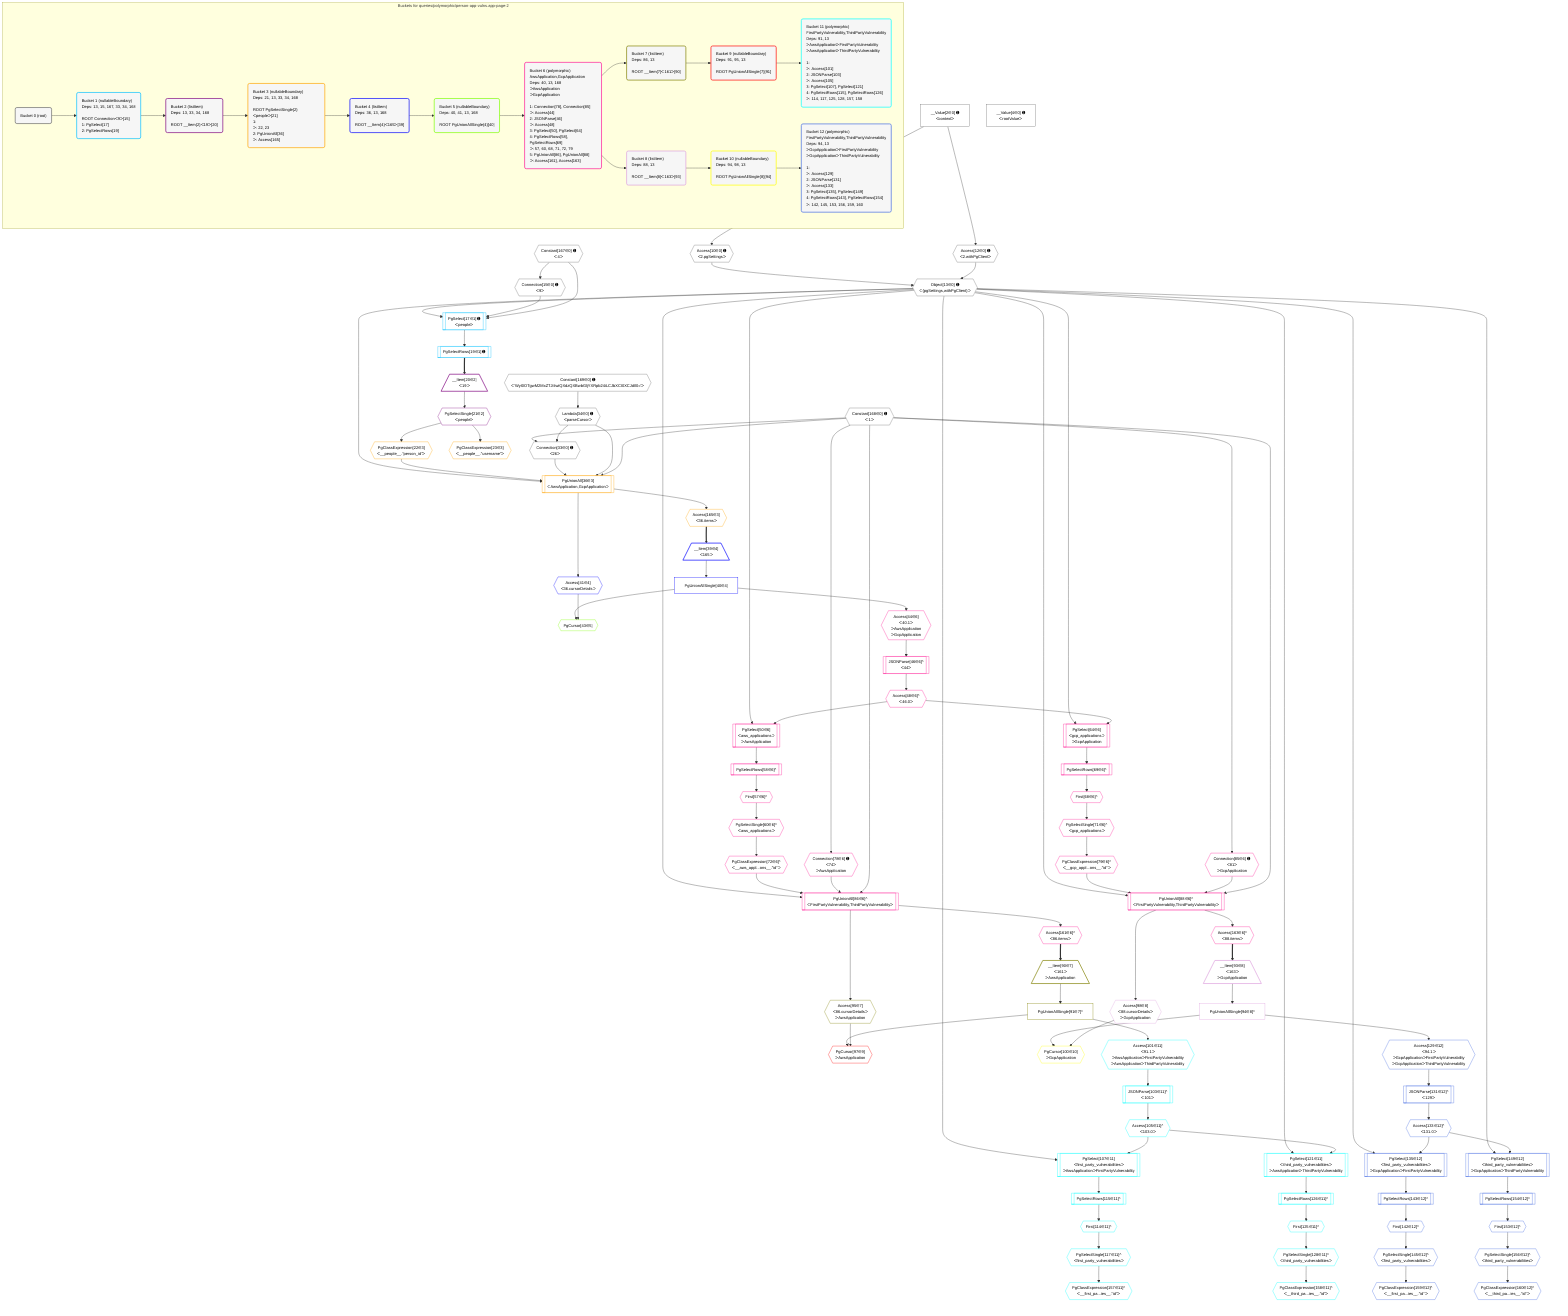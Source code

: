 %%{init: {'themeVariables': { 'fontSize': '12px'}}}%%
graph TD
    classDef path fill:#eee,stroke:#000,color:#000
    classDef plan fill:#fff,stroke-width:1px,color:#000
    classDef itemplan fill:#fff,stroke-width:2px,color:#000
    classDef unbatchedplan fill:#dff,stroke-width:1px,color:#000
    classDef sideeffectplan fill:#fcc,stroke-width:2px,color:#000
    classDef bucket fill:#f6f6f6,color:#000,stroke-width:2px,text-align:left

    subgraph "Buckets for queries/polymorphic/person-app-vulns.app-page-2"
    Bucket0("Bucket 0 (root)"):::bucket
    Bucket1("Bucket 1 (nullableBoundary)<br />Deps: 13, 15, 167, 33, 34, 168<br /><br />ROOT Connectionᐸ9ᐳ[15]<br />1: PgSelect[17]<br />2: PgSelectRows[19]"):::bucket
    Bucket2("Bucket 2 (listItem)<br />Deps: 13, 33, 34, 168<br /><br />ROOT __Item{2}ᐸ19ᐳ[20]"):::bucket
    Bucket3("Bucket 3 (nullableBoundary)<br />Deps: 21, 13, 33, 34, 168<br /><br />ROOT PgSelectSingle{2}ᐸpeopleᐳ[21]<br />1: <br />ᐳ: 22, 23<br />2: PgUnionAll[36]<br />ᐳ: Access[165]"):::bucket
    Bucket4("Bucket 4 (listItem)<br />Deps: 36, 13, 168<br /><br />ROOT __Item{4}ᐸ165ᐳ[39]"):::bucket
    Bucket5("Bucket 5 (nullableBoundary)<br />Deps: 40, 41, 13, 168<br /><br />ROOT PgUnionAllSingle{4}[40]"):::bucket
    Bucket6("Bucket 6 (polymorphic)<br />AwsApplication,GcpApplication<br />Deps: 40, 13, 168<br />ᐳAwsApplication<br />ᐳGcpApplication<br /><br />1: Connection[78], Connection[85]<br />ᐳ: Access[44]<br />2: JSONParse[46]<br />ᐳ: Access[48]<br />3: PgSelect[50], PgSelect[64]<br />4: PgSelectRows[58], PgSelectRows[69]<br />ᐳ: 57, 60, 68, 71, 72, 79<br />5: PgUnionAll[86], PgUnionAll[88]<br />ᐳ: Access[161], Access[163]"):::bucket
    Bucket7("Bucket 7 (listItem)<br />Deps: 86, 13<br /><br />ROOT __Item{7}ᐸ161ᐳ[90]"):::bucket
    Bucket8("Bucket 8 (listItem)<br />Deps: 88, 13<br /><br />ROOT __Item{8}ᐸ163ᐳ[93]"):::bucket
    Bucket9("Bucket 9 (nullableBoundary)<br />Deps: 91, 95, 13<br /><br />ROOT PgUnionAllSingle{7}[91]"):::bucket
    Bucket10("Bucket 10 (nullableBoundary)<br />Deps: 94, 98, 13<br /><br />ROOT PgUnionAllSingle{8}[94]"):::bucket
    Bucket11("Bucket 11 (polymorphic)<br />FirstPartyVulnerability,ThirdPartyVulnerability<br />Deps: 91, 13<br />ᐳAwsApplicationᐳFirstPartyVulnerability<br />ᐳAwsApplicationᐳThirdPartyVulnerability<br /><br />1: <br />ᐳ: Access[101]<br />2: JSONParse[103]<br />ᐳ: Access[105]<br />3: PgSelect[107], PgSelect[121]<br />4: PgSelectRows[115], PgSelectRows[126]<br />ᐳ: 114, 117, 125, 128, 157, 158"):::bucket
    Bucket12("Bucket 12 (polymorphic)<br />FirstPartyVulnerability,ThirdPartyVulnerability<br />Deps: 94, 13<br />ᐳGcpApplicationᐳFirstPartyVulnerability<br />ᐳGcpApplicationᐳThirdPartyVulnerability<br /><br />1: <br />ᐳ: Access[129]<br />2: JSONParse[131]<br />ᐳ: Access[133]<br />3: PgSelect[135], PgSelect[149]<br />4: PgSelectRows[143], PgSelectRows[154]<br />ᐳ: 142, 145, 153, 156, 159, 160"):::bucket
    end
    Bucket0 --> Bucket1
    Bucket1 --> Bucket2
    Bucket2 --> Bucket3
    Bucket3 --> Bucket4
    Bucket4 --> Bucket5
    Bucket5 --> Bucket6
    Bucket6 --> Bucket7 & Bucket8
    Bucket7 --> Bucket9
    Bucket8 --> Bucket10
    Bucket9 --> Bucket11
    Bucket10 --> Bucket12

    %% plan dependencies
    Object13{{"Object[13∈0] ➊<br />ᐸ{pgSettings,withPgClient}ᐳ"}}:::plan
    Access10{{"Access[10∈0] ➊<br />ᐸ2.pgSettingsᐳ"}}:::plan
    Access12{{"Access[12∈0] ➊<br />ᐸ2.withPgClientᐳ"}}:::plan
    Access10 & Access12 --> Object13
    Connection33{{"Connection[33∈0] ➊<br />ᐸ26ᐳ"}}:::plan
    Constant168{{"Constant[168∈0] ➊<br />ᐸ1ᐳ"}}:::plan
    Lambda34{{"Lambda[34∈0] ➊<br />ᐸparseCursorᐳ"}}:::plan
    Constant168 & Lambda34 --> Connection33
    __Value2["__Value[2∈0] ➊<br />ᐸcontextᐳ"]:::plan
    __Value2 --> Access10
    __Value2 --> Access12
    Connection15{{"Connection[15∈0] ➊<br />ᐸ9ᐳ"}}:::plan
    Constant167{{"Constant[167∈0] ➊<br />ᐸ4ᐳ"}}:::plan
    Constant167 --> Connection15
    Constant169{{"Constant[169∈0] ➊<br />ᐸ'WyI0OTgwM2MxZTJiIiwiQXdzQXBwbGljYXRpb24iLCJbXCI0XCJdIl0='ᐳ"}}:::plan
    Constant169 --> Lambda34
    __Value4["__Value[4∈0] ➊<br />ᐸrootValueᐳ"]:::plan
    PgSelect17[["PgSelect[17∈1] ➊<br />ᐸpeopleᐳ"]]:::plan
    Object13 & Connection15 & Constant167 --> PgSelect17
    PgSelectRows19[["PgSelectRows[19∈1] ➊"]]:::plan
    PgSelect17 --> PgSelectRows19
    __Item20[/"__Item[20∈2]<br />ᐸ19ᐳ"\]:::itemplan
    PgSelectRows19 ==> __Item20
    PgSelectSingle21{{"PgSelectSingle[21∈2]<br />ᐸpeopleᐳ"}}:::plan
    __Item20 --> PgSelectSingle21
    PgUnionAll36[["PgUnionAll[36∈3]<br />ᐸAwsApplication,GcpApplicationᐳ"]]:::plan
    PgClassExpression22{{"PgClassExpression[22∈3]<br />ᐸ__people__.”person_id”ᐳ"}}:::plan
    Object13 & PgClassExpression22 & Connection33 & Lambda34 & Constant168 --> PgUnionAll36
    PgSelectSingle21 --> PgClassExpression22
    PgClassExpression23{{"PgClassExpression[23∈3]<br />ᐸ__people__.”username”ᐳ"}}:::plan
    PgSelectSingle21 --> PgClassExpression23
    Access165{{"Access[165∈3]<br />ᐸ36.itemsᐳ"}}:::plan
    PgUnionAll36 --> Access165
    __Item39[/"__Item[39∈4]<br />ᐸ165ᐳ"\]:::itemplan
    Access165 ==> __Item39
    PgUnionAllSingle40["PgUnionAllSingle[40∈4]"]:::plan
    __Item39 --> PgUnionAllSingle40
    Access41{{"Access[41∈4]<br />ᐸ36.cursorDetailsᐳ"}}:::plan
    PgUnionAll36 --> Access41
    PgCursor43{{"PgCursor[43∈5]"}}:::plan
    PgUnionAllSingle40 & Access41 --> PgCursor43
    PgUnionAll86[["PgUnionAll[86∈6]^<br />ᐸFirstPartyVulnerability,ThirdPartyVulnerabilityᐳ"]]:::plan
    PgClassExpression72{{"PgClassExpression[72∈6]^<br />ᐸ__aws_appl...ons__.”id”ᐳ"}}:::plan
    Connection78{{"Connection[78∈6] ➊<br />ᐸ74ᐳ<br />ᐳAwsApplication"}}:::plan
    Object13 & PgClassExpression72 & Connection78 & Constant168 --> PgUnionAll86
    PgUnionAll88[["PgUnionAll[88∈6]^<br />ᐸFirstPartyVulnerability,ThirdPartyVulnerabilityᐳ"]]:::plan
    PgClassExpression79{{"PgClassExpression[79∈6]^<br />ᐸ__gcp_appl...ons__.”id”ᐳ"}}:::plan
    Connection85{{"Connection[85∈6] ➊<br />ᐸ81ᐳ<br />ᐳGcpApplication"}}:::plan
    Object13 & PgClassExpression79 & Connection85 & Constant168 --> PgUnionAll88
    PgSelect50[["PgSelect[50∈6]<br />ᐸaws_applicationsᐳ<br />ᐳAwsApplication"]]:::plan
    Access48{{"Access[48∈6]^<br />ᐸ46.0ᐳ"}}:::plan
    Object13 & Access48 --> PgSelect50
    PgSelect64[["PgSelect[64∈6]<br />ᐸgcp_applicationsᐳ<br />ᐳGcpApplication"]]:::plan
    Object13 & Access48 --> PgSelect64
    Access44{{"Access[44∈6]<br />ᐸ40.1ᐳ<br />ᐳAwsApplication<br />ᐳGcpApplication"}}:::plan
    PgUnionAllSingle40 --> Access44
    JSONParse46[["JSONParse[46∈6]^<br />ᐸ44ᐳ"]]:::plan
    Access44 --> JSONParse46
    JSONParse46 --> Access48
    First57{{"First[57∈6]^"}}:::plan
    PgSelectRows58[["PgSelectRows[58∈6]^"]]:::plan
    PgSelectRows58 --> First57
    PgSelect50 --> PgSelectRows58
    PgSelectSingle60{{"PgSelectSingle[60∈6]^<br />ᐸaws_applicationsᐳ"}}:::plan
    First57 --> PgSelectSingle60
    First68{{"First[68∈6]^"}}:::plan
    PgSelectRows69[["PgSelectRows[69∈6]^"]]:::plan
    PgSelectRows69 --> First68
    PgSelect64 --> PgSelectRows69
    PgSelectSingle71{{"PgSelectSingle[71∈6]^<br />ᐸgcp_applicationsᐳ"}}:::plan
    First68 --> PgSelectSingle71
    PgSelectSingle60 --> PgClassExpression72
    Constant168 --> Connection78
    PgSelectSingle71 --> PgClassExpression79
    Constant168 --> Connection85
    Access161{{"Access[161∈6]^<br />ᐸ86.itemsᐳ"}}:::plan
    PgUnionAll86 --> Access161
    Access163{{"Access[163∈6]^<br />ᐸ88.itemsᐳ"}}:::plan
    PgUnionAll88 --> Access163
    __Item90[/"__Item[90∈7]<br />ᐸ161ᐳ<br />ᐳAwsApplication"\]:::itemplan
    Access161 ==> __Item90
    PgUnionAllSingle91["PgUnionAllSingle[91∈7]^"]:::plan
    __Item90 --> PgUnionAllSingle91
    Access95{{"Access[95∈7]<br />ᐸ86.cursorDetailsᐳ<br />ᐳAwsApplication"}}:::plan
    PgUnionAll86 --> Access95
    PgCursor97{{"PgCursor[97∈9]<br />ᐳAwsApplication"}}:::plan
    PgUnionAllSingle91 & Access95 --> PgCursor97
    PgSelect107[["PgSelect[107∈11]<br />ᐸfirst_party_vulnerabilitiesᐳ<br />ᐳAwsApplicationᐳFirstPartyVulnerability"]]:::plan
    Access105{{"Access[105∈11]^<br />ᐸ103.0ᐳ"}}:::plan
    Object13 & Access105 --> PgSelect107
    PgSelect121[["PgSelect[121∈11]<br />ᐸthird_party_vulnerabilitiesᐳ<br />ᐳAwsApplicationᐳThirdPartyVulnerability"]]:::plan
    Object13 & Access105 --> PgSelect121
    Access101{{"Access[101∈11]<br />ᐸ91.1ᐳ<br />ᐳAwsApplicationᐳFirstPartyVulnerability<br />ᐳAwsApplicationᐳThirdPartyVulnerability"}}:::plan
    PgUnionAllSingle91 --> Access101
    JSONParse103[["JSONParse[103∈11]^<br />ᐸ101ᐳ"]]:::plan
    Access101 --> JSONParse103
    JSONParse103 --> Access105
    First114{{"First[114∈11]^"}}:::plan
    PgSelectRows115[["PgSelectRows[115∈11]^"]]:::plan
    PgSelectRows115 --> First114
    PgSelect107 --> PgSelectRows115
    PgSelectSingle117{{"PgSelectSingle[117∈11]^<br />ᐸfirst_party_vulnerabilitiesᐳ"}}:::plan
    First114 --> PgSelectSingle117
    First125{{"First[125∈11]^"}}:::plan
    PgSelectRows126[["PgSelectRows[126∈11]^"]]:::plan
    PgSelectRows126 --> First125
    PgSelect121 --> PgSelectRows126
    PgSelectSingle128{{"PgSelectSingle[128∈11]^<br />ᐸthird_party_vulnerabilitiesᐳ"}}:::plan
    First125 --> PgSelectSingle128
    PgClassExpression157{{"PgClassExpression[157∈11]^<br />ᐸ__first_pa...ies__.”id”ᐳ"}}:::plan
    PgSelectSingle117 --> PgClassExpression157
    PgClassExpression158{{"PgClassExpression[158∈11]^<br />ᐸ__third_pa...ies__.”id”ᐳ"}}:::plan
    PgSelectSingle128 --> PgClassExpression158
    __Item93[/"__Item[93∈8]<br />ᐸ163ᐳ<br />ᐳGcpApplication"\]:::itemplan
    Access163 ==> __Item93
    PgUnionAllSingle94["PgUnionAllSingle[94∈8]^"]:::plan
    __Item93 --> PgUnionAllSingle94
    Access98{{"Access[98∈8]<br />ᐸ88.cursorDetailsᐳ<br />ᐳGcpApplication"}}:::plan
    PgUnionAll88 --> Access98
    PgCursor100{{"PgCursor[100∈10]<br />ᐳGcpApplication"}}:::plan
    PgUnionAllSingle94 & Access98 --> PgCursor100
    PgSelect135[["PgSelect[135∈12]<br />ᐸfirst_party_vulnerabilitiesᐳ<br />ᐳGcpApplicationᐳFirstPartyVulnerability"]]:::plan
    Access133{{"Access[133∈12]^<br />ᐸ131.0ᐳ"}}:::plan
    Object13 & Access133 --> PgSelect135
    PgSelect149[["PgSelect[149∈12]<br />ᐸthird_party_vulnerabilitiesᐳ<br />ᐳGcpApplicationᐳThirdPartyVulnerability"]]:::plan
    Object13 & Access133 --> PgSelect149
    Access129{{"Access[129∈12]<br />ᐸ94.1ᐳ<br />ᐳGcpApplicationᐳFirstPartyVulnerability<br />ᐳGcpApplicationᐳThirdPartyVulnerability"}}:::plan
    PgUnionAllSingle94 --> Access129
    JSONParse131[["JSONParse[131∈12]^<br />ᐸ129ᐳ"]]:::plan
    Access129 --> JSONParse131
    JSONParse131 --> Access133
    First142{{"First[142∈12]^"}}:::plan
    PgSelectRows143[["PgSelectRows[143∈12]^"]]:::plan
    PgSelectRows143 --> First142
    PgSelect135 --> PgSelectRows143
    PgSelectSingle145{{"PgSelectSingle[145∈12]^<br />ᐸfirst_party_vulnerabilitiesᐳ"}}:::plan
    First142 --> PgSelectSingle145
    First153{{"First[153∈12]^"}}:::plan
    PgSelectRows154[["PgSelectRows[154∈12]^"]]:::plan
    PgSelectRows154 --> First153
    PgSelect149 --> PgSelectRows154
    PgSelectSingle156{{"PgSelectSingle[156∈12]^<br />ᐸthird_party_vulnerabilitiesᐳ"}}:::plan
    First153 --> PgSelectSingle156
    PgClassExpression159{{"PgClassExpression[159∈12]^<br />ᐸ__first_pa...ies__.”id”ᐳ"}}:::plan
    PgSelectSingle145 --> PgClassExpression159
    PgClassExpression160{{"PgClassExpression[160∈12]^<br />ᐸ__third_pa...ies__.”id”ᐳ"}}:::plan
    PgSelectSingle156 --> PgClassExpression160

    %% define steps
    classDef bucket0 stroke:#696969
    class Bucket0,__Value2,__Value4,Access10,Access12,Object13,Connection15,Connection33,Lambda34,Constant167,Constant168,Constant169 bucket0
    classDef bucket1 stroke:#00bfff
    class Bucket1,PgSelect17,PgSelectRows19 bucket1
    classDef bucket2 stroke:#7f007f
    class Bucket2,__Item20,PgSelectSingle21 bucket2
    classDef bucket3 stroke:#ffa500
    class Bucket3,PgClassExpression22,PgClassExpression23,PgUnionAll36,Access165 bucket3
    classDef bucket4 stroke:#0000ff
    class Bucket4,__Item39,PgUnionAllSingle40,Access41 bucket4
    classDef bucket5 stroke:#7fff00
    class Bucket5,PgCursor43 bucket5
    classDef bucket6 stroke:#ff1493
    class Bucket6,Access44,JSONParse46,Access48,PgSelect50,First57,PgSelectRows58,PgSelectSingle60,PgSelect64,First68,PgSelectRows69,PgSelectSingle71,PgClassExpression72,Connection78,PgClassExpression79,Connection85,PgUnionAll86,PgUnionAll88,Access161,Access163 bucket6
    classDef bucket7 stroke:#808000
    class Bucket7,__Item90,PgUnionAllSingle91,Access95 bucket7
    classDef bucket8 stroke:#dda0dd
    class Bucket8,__Item93,PgUnionAllSingle94,Access98 bucket8
    classDef bucket9 stroke:#ff0000
    class Bucket9,PgCursor97 bucket9
    classDef bucket10 stroke:#ffff00
    class Bucket10,PgCursor100 bucket10
    classDef bucket11 stroke:#00ffff
    class Bucket11,Access101,JSONParse103,Access105,PgSelect107,First114,PgSelectRows115,PgSelectSingle117,PgSelect121,First125,PgSelectRows126,PgSelectSingle128,PgClassExpression157,PgClassExpression158 bucket11
    classDef bucket12 stroke:#4169e1
    class Bucket12,Access129,JSONParse131,Access133,PgSelect135,First142,PgSelectRows143,PgSelectSingle145,PgSelect149,First153,PgSelectRows154,PgSelectSingle156,PgClassExpression159,PgClassExpression160 bucket12